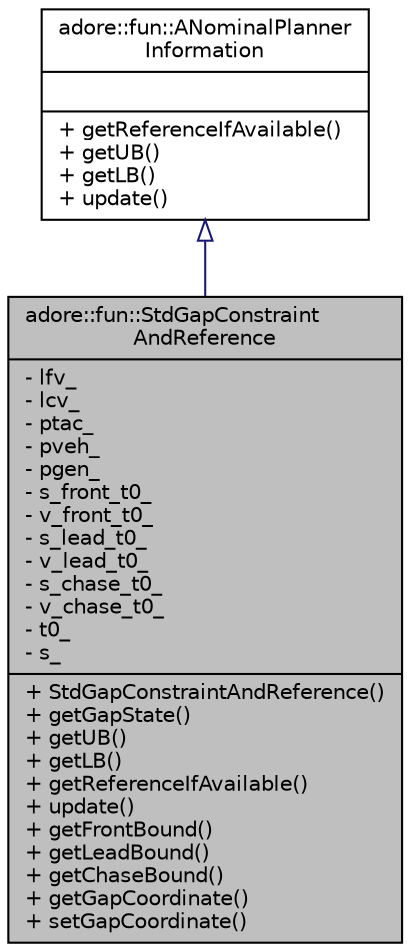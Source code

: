 digraph "adore::fun::StdGapConstraintAndReference"
{
 // LATEX_PDF_SIZE
  edge [fontname="Helvetica",fontsize="10",labelfontname="Helvetica",labelfontsize="10"];
  node [fontname="Helvetica",fontsize="10",shape=record];
  Node1 [label="{adore::fun::StdGapConstraint\lAndReference\n|- lfv_\l- lcv_\l- ptac_\l- pveh_\l- pgen_\l- s_front_t0_\l- v_front_t0_\l- s_lead_t0_\l- v_lead_t0_\l- s_chase_t0_\l- v_chase_t0_\l- t0_\l- s_\l|+ StdGapConstraintAndReference()\l+ getGapState()\l+ getUB()\l+ getLB()\l+ getReferenceIfAvailable()\l+ update()\l+ getFrontBound()\l+ getLeadBound()\l+ getChaseBound()\l+ getGapCoordinate()\l+ setGapCoordinate()\l}",height=0.2,width=0.4,color="black", fillcolor="grey75", style="filled", fontcolor="black",tooltip=" "];
  Node2 -> Node1 [dir="back",color="midnightblue",fontsize="10",style="solid",arrowtail="onormal",fontname="Helvetica"];
  Node2 [label="{adore::fun::ANominalPlanner\lInformation\n||+ getReferenceIfAvailable()\l+ getUB()\l+ getLB()\l+ update()\l}",height=0.2,width=0.4,color="black", fillcolor="white", style="filled",URL="$classadore_1_1fun_1_1ANominalPlannerInformation.html",tooltip=" "];
}
